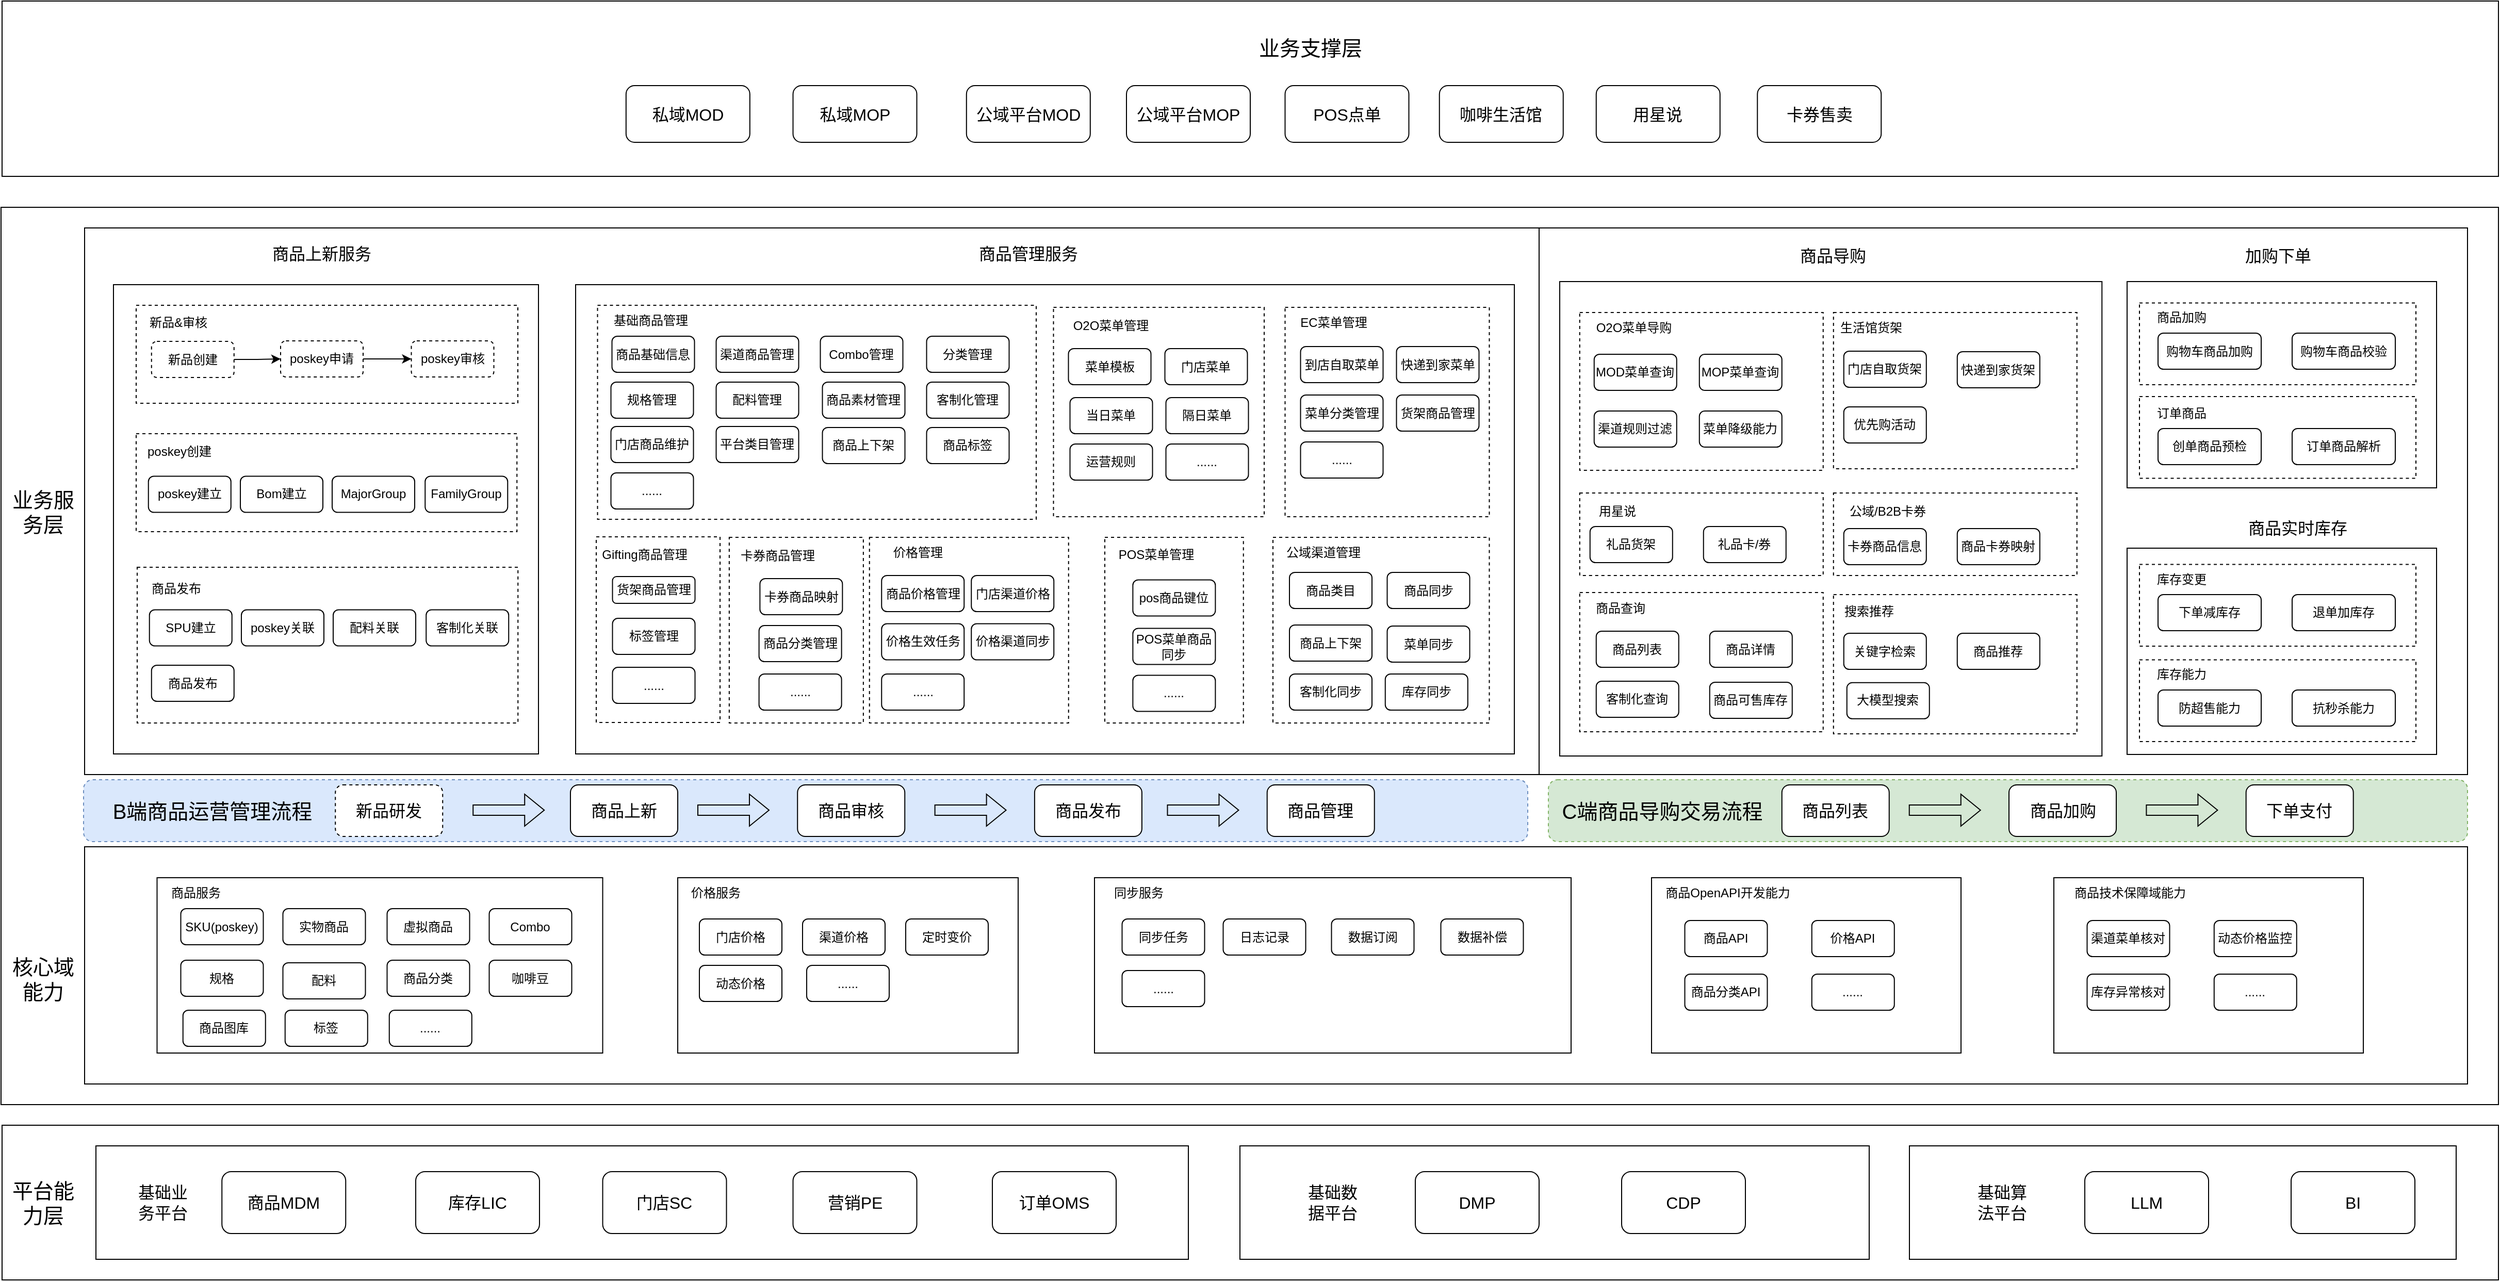 <mxfile version="24.6.5" type="github">
  <diagram name="第 1 页" id="JwEo4ZOWfjB8EyRa8ezt">
    <mxGraphModel dx="1368" dy="795" grid="1" gridSize="10" guides="1" tooltips="1" connect="1" arrows="1" fold="1" page="1" pageScale="1" pageWidth="827" pageHeight="1169" math="0" shadow="0">
      <root>
        <mxCell id="0" />
        <mxCell id="1" parent="0" />
        <mxCell id="l0JusLFjUwzGI8Q3Fxrc-1" value="" style="rounded=0;whiteSpace=wrap;html=1;direction=west;" parent="1" vertex="1">
          <mxGeometry x="31" y="40" width="2420" height="170" as="geometry" />
        </mxCell>
        <mxCell id="l0JusLFjUwzGI8Q3Fxrc-2" value="私域MOD" style="rounded=1;whiteSpace=wrap;html=1;fontSize=16;" parent="1" vertex="1">
          <mxGeometry x="635.9" y="122" width="120" height="55" as="geometry" />
        </mxCell>
        <mxCell id="l0JusLFjUwzGI8Q3Fxrc-3" value="私域MOP" style="rounded=1;whiteSpace=wrap;html=1;fontSize=16;" parent="1" vertex="1">
          <mxGeometry x="797.75" y="122" width="120" height="55" as="geometry" />
        </mxCell>
        <mxCell id="l0JusLFjUwzGI8Q3Fxrc-4" value="公域平台MOD" style="rounded=1;whiteSpace=wrap;html=1;fontSize=16;" parent="1" vertex="1">
          <mxGeometry x="965.9" y="122" width="120" height="55" as="geometry" />
        </mxCell>
        <mxCell id="l0JusLFjUwzGI8Q3Fxrc-5" value="公域平台MOP" style="rounded=1;whiteSpace=wrap;html=1;fontSize=16;" parent="1" vertex="1">
          <mxGeometry x="1121" y="122" width="120" height="55" as="geometry" />
        </mxCell>
        <mxCell id="l0JusLFjUwzGI8Q3Fxrc-6" value="POS点单" style="rounded=1;whiteSpace=wrap;html=1;fontSize=16;" parent="1" vertex="1">
          <mxGeometry x="1274.75" y="122" width="120" height="55" as="geometry" />
        </mxCell>
        <mxCell id="l0JusLFjUwzGI8Q3Fxrc-7" value="咖啡生活馆" style="rounded=1;whiteSpace=wrap;html=1;fontSize=16;" parent="1" vertex="1">
          <mxGeometry x="1424.38" y="122" width="120" height="55" as="geometry" />
        </mxCell>
        <mxCell id="l0JusLFjUwzGI8Q3Fxrc-8" value="卡券售卖" style="rounded=1;whiteSpace=wrap;html=1;fontSize=16;" parent="1" vertex="1">
          <mxGeometry x="1732.63" y="122" width="120" height="55" as="geometry" />
        </mxCell>
        <mxCell id="l0JusLFjUwzGI8Q3Fxrc-9" value="用星说" style="rounded=1;whiteSpace=wrap;html=1;fontSize=16;" parent="1" vertex="1">
          <mxGeometry x="1576.38" y="122" width="120" height="55" as="geometry" />
        </mxCell>
        <mxCell id="l0JusLFjUwzGI8Q3Fxrc-10" value="业务支撑层" style="text;html=1;align=center;verticalAlign=middle;whiteSpace=wrap;rounded=0;fontSize=20;" parent="1" vertex="1">
          <mxGeometry x="1241" y="70" width="117.25" height="30" as="geometry" />
        </mxCell>
        <mxCell id="l0JusLFjUwzGI8Q3Fxrc-12" value="" style="rounded=0;whiteSpace=wrap;html=1;" parent="1" vertex="1">
          <mxGeometry x="30" y="240" width="2421" height="870" as="geometry" />
        </mxCell>
        <mxCell id="l0JusLFjUwzGI8Q3Fxrc-15" value="业务服务层" style="text;html=1;align=center;verticalAlign=middle;whiteSpace=wrap;rounded=0;fontSize=20;" parent="1" vertex="1">
          <mxGeometry x="31" y="519.5" width="80" height="30" as="geometry" />
        </mxCell>
        <mxCell id="l0JusLFjUwzGI8Q3Fxrc-16" value="" style="rounded=0;whiteSpace=wrap;html=1;" parent="1" vertex="1">
          <mxGeometry x="111" y="260" width="2310" height="530" as="geometry" />
        </mxCell>
        <mxCell id="l0JusLFjUwzGI8Q3Fxrc-17" value="" style="rounded=0;whiteSpace=wrap;html=1;" parent="1" vertex="1">
          <mxGeometry x="111" y="860" width="2310" height="230" as="geometry" />
        </mxCell>
        <mxCell id="l0JusLFjUwzGI8Q3Fxrc-18" value="核心域能力" style="text;html=1;align=center;verticalAlign=middle;whiteSpace=wrap;rounded=0;fontSize=20;" parent="1" vertex="1">
          <mxGeometry x="36" y="972.5" width="70" height="30" as="geometry" />
        </mxCell>
        <mxCell id="l0JusLFjUwzGI8Q3Fxrc-23" value="" style="rounded=0;whiteSpace=wrap;html=1;" parent="1" vertex="1">
          <mxGeometry x="181.25" y="890" width="432" height="170" as="geometry" />
        </mxCell>
        <mxCell id="l0JusLFjUwzGI8Q3Fxrc-24" value="商品服务" style="text;html=1;align=center;verticalAlign=middle;whiteSpace=wrap;rounded=0;" parent="1" vertex="1">
          <mxGeometry x="189.13" y="890" width="60" height="30" as="geometry" />
        </mxCell>
        <mxCell id="lA0qyLo4BKjcHxZ-h1YO-49" value="SKU(poskey)" style="rounded=1;whiteSpace=wrap;html=1;" parent="1" vertex="1">
          <mxGeometry x="204.25" y="920" width="80" height="35" as="geometry" />
        </mxCell>
        <mxCell id="lA0qyLo4BKjcHxZ-h1YO-50" value="商品分类" style="rounded=1;whiteSpace=wrap;html=1;" parent="1" vertex="1">
          <mxGeometry x="404.25" y="970" width="80" height="35" as="geometry" />
        </mxCell>
        <mxCell id="lA0qyLo4BKjcHxZ-h1YO-51" value="实物商品" style="rounded=1;whiteSpace=wrap;html=1;" parent="1" vertex="1">
          <mxGeometry x="303.25" y="920" width="80" height="35" as="geometry" />
        </mxCell>
        <mxCell id="lA0qyLo4BKjcHxZ-h1YO-52" value="配料" style="rounded=1;whiteSpace=wrap;html=1;" parent="1" vertex="1">
          <mxGeometry x="303.25" y="972.5" width="80" height="35" as="geometry" />
        </mxCell>
        <mxCell id="lA0qyLo4BKjcHxZ-h1YO-61" value="咖啡豆" style="rounded=1;whiteSpace=wrap;html=1;" parent="1" vertex="1">
          <mxGeometry x="503.25" y="970" width="80" height="35" as="geometry" />
        </mxCell>
        <mxCell id="lA0qyLo4BKjcHxZ-h1YO-63" value="虚拟商品" style="rounded=1;whiteSpace=wrap;html=1;" parent="1" vertex="1">
          <mxGeometry x="404.25" y="920" width="80" height="35" as="geometry" />
        </mxCell>
        <mxCell id="lA0qyLo4BKjcHxZ-h1YO-64" value="Combo" style="rounded=1;whiteSpace=wrap;html=1;" parent="1" vertex="1">
          <mxGeometry x="503.25" y="920" width="80" height="35" as="geometry" />
        </mxCell>
        <mxCell id="l0JusLFjUwzGI8Q3Fxrc-28" value="" style="rounded=0;whiteSpace=wrap;html=1;" parent="1" vertex="1">
          <mxGeometry x="685.99" y="890" width="330" height="170" as="geometry" />
        </mxCell>
        <mxCell id="l0JusLFjUwzGI8Q3Fxrc-29" value="价格服务" style="text;html=1;align=center;verticalAlign=middle;whiteSpace=wrap;rounded=0;" parent="1" vertex="1">
          <mxGeometry x="693.34" y="890" width="60" height="30" as="geometry" />
        </mxCell>
        <mxCell id="l0JusLFjUwzGI8Q3Fxrc-30" value="规格" style="rounded=1;whiteSpace=wrap;html=1;" parent="1" vertex="1">
          <mxGeometry x="204.25" y="970" width="80" height="35" as="geometry" />
        </mxCell>
        <mxCell id="l0JusLFjUwzGI8Q3Fxrc-33" value="门店价格" style="rounded=1;whiteSpace=wrap;html=1;" parent="1" vertex="1">
          <mxGeometry x="706.99" y="930" width="80" height="35" as="geometry" />
        </mxCell>
        <mxCell id="l0JusLFjUwzGI8Q3Fxrc-34" value="渠道价格" style="rounded=1;whiteSpace=wrap;html=1;" parent="1" vertex="1">
          <mxGeometry x="806.99" y="930" width="80" height="35" as="geometry" />
        </mxCell>
        <mxCell id="l0JusLFjUwzGI8Q3Fxrc-35" value="定时变价" style="rounded=1;whiteSpace=wrap;html=1;" parent="1" vertex="1">
          <mxGeometry x="906.99" y="930" width="80" height="35" as="geometry" />
        </mxCell>
        <mxCell id="l0JusLFjUwzGI8Q3Fxrc-67" style="rounded=0;orthogonalLoop=1;jettySize=auto;html=1;startArrow=none;startFill=0;endArrow=none;endFill=0;entryX=0.49;entryY=1;entryDx=0;entryDy=0;exitX=0.49;exitY=0;exitDx=0;exitDy=0;exitPerimeter=0;entryPerimeter=0;" parent="1" edge="1">
          <mxGeometry relative="1" as="geometry">
            <mxPoint x="1521.0" y="260" as="sourcePoint" />
            <mxPoint x="1521.0" y="790" as="targetPoint" />
          </mxGeometry>
        </mxCell>
        <mxCell id="l0JusLFjUwzGI8Q3Fxrc-99" value="商品导购" style="text;html=1;align=center;verticalAlign=middle;whiteSpace=wrap;rounded=0;fontSize=16;" parent="1" vertex="1">
          <mxGeometry x="1750.5" y="272" width="110" height="30" as="geometry" />
        </mxCell>
        <mxCell id="l0JusLFjUwzGI8Q3Fxrc-100" value="商品管理服务" style="text;html=1;align=center;verticalAlign=middle;whiteSpace=wrap;rounded=0;fontSize=16;" parent="1" vertex="1">
          <mxGeometry x="970.75" y="270" width="110" height="30" as="geometry" />
        </mxCell>
        <mxCell id="l0JusLFjUwzGI8Q3Fxrc-126" value="" style="rounded=0;whiteSpace=wrap;html=1;" parent="1" vertex="1">
          <mxGeometry x="1090" y="890" width="462" height="170" as="geometry" />
        </mxCell>
        <mxCell id="l0JusLFjUwzGI8Q3Fxrc-127" value="同步服务" style="text;html=1;align=center;verticalAlign=middle;whiteSpace=wrap;rounded=0;" parent="1" vertex="1">
          <mxGeometry x="1091.75" y="890" width="81.5" height="30" as="geometry" />
        </mxCell>
        <mxCell id="l0JusLFjUwzGI8Q3Fxrc-128" value="同步任务" style="rounded=1;whiteSpace=wrap;html=1;" parent="1" vertex="1">
          <mxGeometry x="1116.75" y="930" width="80" height="35" as="geometry" />
        </mxCell>
        <mxCell id="l0JusLFjUwzGI8Q3Fxrc-129" value="日志记录" style="rounded=1;whiteSpace=wrap;html=1;" parent="1" vertex="1">
          <mxGeometry x="1214.75" y="930" width="80" height="35" as="geometry" />
        </mxCell>
        <mxCell id="l0JusLFjUwzGI8Q3Fxrc-130" value="数据订阅" style="rounded=1;whiteSpace=wrap;html=1;" parent="1" vertex="1">
          <mxGeometry x="1319.75" y="930" width="80" height="35" as="geometry" />
        </mxCell>
        <mxCell id="l0JusLFjUwzGI8Q3Fxrc-131" value="数据补偿" style="rounded=1;whiteSpace=wrap;html=1;" parent="1" vertex="1">
          <mxGeometry x="1425.75" y="930" width="80" height="35" as="geometry" />
        </mxCell>
        <mxCell id="l0JusLFjUwzGI8Q3Fxrc-138" value="......" style="rounded=1;whiteSpace=wrap;html=1;" parent="1" vertex="1">
          <mxGeometry x="1116.75" y="980" width="80" height="35" as="geometry" />
        </mxCell>
        <mxCell id="l0JusLFjUwzGI8Q3Fxrc-139" value="动态价格" style="rounded=1;whiteSpace=wrap;html=1;" parent="1" vertex="1">
          <mxGeometry x="706.99" y="975" width="80" height="35" as="geometry" />
        </mxCell>
        <mxCell id="l0JusLFjUwzGI8Q3Fxrc-143" value="" style="rounded=0;whiteSpace=wrap;html=1;" parent="1" vertex="1">
          <mxGeometry x="31" y="1130" width="2420" height="150" as="geometry" />
        </mxCell>
        <mxCell id="pvQKCGcLA8fGIk94UltW-13" value="平台能力层" style="text;html=1;align=center;verticalAlign=middle;whiteSpace=wrap;rounded=0;fontSize=20;" parent="1" vertex="1">
          <mxGeometry x="31" y="1190" width="80" height="30" as="geometry" />
        </mxCell>
        <mxCell id="4RWsOriVvPdj0GlWGHnn-2" value="" style="rounded=0;whiteSpace=wrap;html=1;" parent="1" vertex="1">
          <mxGeometry x="122" y="1150" width="1059" height="110" as="geometry" />
        </mxCell>
        <mxCell id="4RWsOriVvPdj0GlWGHnn-3" value="&lt;span style=&quot;font-size: 16px;&quot;&gt;商品MDM&lt;/span&gt;" style="rounded=1;whiteSpace=wrap;html=1;" parent="1" vertex="1">
          <mxGeometry x="244.13" y="1175" width="120" height="60" as="geometry" />
        </mxCell>
        <mxCell id="4RWsOriVvPdj0GlWGHnn-4" value="&lt;span style=&quot;font-size: 16px;&quot;&gt;库存LIC&lt;/span&gt;" style="rounded=1;whiteSpace=wrap;html=1;" parent="1" vertex="1">
          <mxGeometry x="431.99" y="1175" width="120" height="60" as="geometry" />
        </mxCell>
        <mxCell id="4RWsOriVvPdj0GlWGHnn-5" value="&lt;span style=&quot;font-size: 16px;&quot;&gt;门店SC&lt;/span&gt;" style="rounded=1;whiteSpace=wrap;html=1;" parent="1" vertex="1">
          <mxGeometry x="613.25" y="1175" width="120" height="60" as="geometry" />
        </mxCell>
        <mxCell id="4RWsOriVvPdj0GlWGHnn-6" value="基础业务平台" style="text;html=1;align=center;verticalAlign=middle;whiteSpace=wrap;rounded=0;fontSize=16;" parent="1" vertex="1">
          <mxGeometry x="156.63" y="1190" width="60" height="30" as="geometry" />
        </mxCell>
        <mxCell id="4RWsOriVvPdj0GlWGHnn-7" value="&lt;span style=&quot;font-size: 16px;&quot;&gt;营销PE&lt;/span&gt;" style="rounded=1;whiteSpace=wrap;html=1;" parent="1" vertex="1">
          <mxGeometry x="797.75" y="1175" width="120" height="60" as="geometry" />
        </mxCell>
        <mxCell id="4RWsOriVvPdj0GlWGHnn-8" value="&lt;span style=&quot;font-size: 16px;&quot;&gt;订单OMS&lt;/span&gt;" style="rounded=1;whiteSpace=wrap;html=1;" parent="1" vertex="1">
          <mxGeometry x="991" y="1175" width="120" height="60" as="geometry" />
        </mxCell>
        <mxCell id="4RWsOriVvPdj0GlWGHnn-9" value="" style="rounded=0;whiteSpace=wrap;html=1;" parent="1" vertex="1">
          <mxGeometry x="1231" y="1150" width="610" height="110" as="geometry" />
        </mxCell>
        <mxCell id="tdg6JYN3YG7xBNc5__Ap-3" value="" style="rounded=0;whiteSpace=wrap;html=1;" parent="1" vertex="1">
          <mxGeometry x="1541" y="312" width="525.63" height="460" as="geometry" />
        </mxCell>
        <mxCell id="4RWsOriVvPdj0GlWGHnn-10" value="基础数据平台" style="text;html=1;align=center;verticalAlign=middle;whiteSpace=wrap;rounded=0;fontSize=16;" parent="1" vertex="1">
          <mxGeometry x="1291" y="1190" width="60" height="30" as="geometry" />
        </mxCell>
        <mxCell id="4RWsOriVvPdj0GlWGHnn-11" value="&lt;span style=&quot;font-size: 16px;&quot;&gt;DMP&lt;/span&gt;" style="rounded=1;whiteSpace=wrap;html=1;" parent="1" vertex="1">
          <mxGeometry x="1401" y="1175" width="120" height="60" as="geometry" />
        </mxCell>
        <mxCell id="4RWsOriVvPdj0GlWGHnn-12" value="&lt;span style=&quot;font-size: 16px;&quot;&gt;CDP&lt;/span&gt;" style="rounded=1;whiteSpace=wrap;html=1;" parent="1" vertex="1">
          <mxGeometry x="1601" y="1175" width="120" height="60" as="geometry" />
        </mxCell>
        <mxCell id="tdg6JYN3YG7xBNc5__Ap-1" value="" style="rounded=0;whiteSpace=wrap;html=1;" parent="1" vertex="1">
          <mxGeometry x="2091" y="312" width="300" height="200" as="geometry" />
        </mxCell>
        <mxCell id="l0JusLFjUwzGI8Q3Fxrc-68" value="" style="rounded=0;whiteSpace=wrap;html=1;dashed=1;" parent="1" vertex="1">
          <mxGeometry x="1560.38" y="342" width="236" height="153" as="geometry" />
        </mxCell>
        <mxCell id="l0JusLFjUwzGI8Q3Fxrc-69" value="O2O菜单导购" style="text;html=1;align=center;verticalAlign=middle;whiteSpace=wrap;rounded=0;" parent="1" vertex="1">
          <mxGeometry x="1560.38" y="342" width="106" height="30" as="geometry" />
        </mxCell>
        <mxCell id="l0JusLFjUwzGI8Q3Fxrc-70" value="MOD菜单查询" style="rounded=1;whiteSpace=wrap;html=1;" parent="1" vertex="1">
          <mxGeometry x="1574.38" y="382.5" width="80" height="35" as="geometry" />
        </mxCell>
        <mxCell id="l0JusLFjUwzGI8Q3Fxrc-71" value="MOP菜单查询" style="rounded=1;whiteSpace=wrap;html=1;" parent="1" vertex="1">
          <mxGeometry x="1676.38" y="382.5" width="80" height="35" as="geometry" />
        </mxCell>
        <mxCell id="l0JusLFjUwzGI8Q3Fxrc-78" value="渠道规则过滤" style="rounded=1;whiteSpace=wrap;html=1;" parent="1" vertex="1">
          <mxGeometry x="1574.38" y="437.5" width="80" height="35" as="geometry" />
        </mxCell>
        <mxCell id="l0JusLFjUwzGI8Q3Fxrc-79" value="菜单降级能力" style="rounded=1;whiteSpace=wrap;html=1;" parent="1" vertex="1">
          <mxGeometry x="1676.38" y="437.5" width="80" height="35" as="geometry" />
        </mxCell>
        <mxCell id="l0JusLFjUwzGI8Q3Fxrc-80" value="" style="rounded=0;whiteSpace=wrap;html=1;dashed=1;" parent="1" vertex="1">
          <mxGeometry x="1806.38" y="342" width="236" height="151.5" as="geometry" />
        </mxCell>
        <mxCell id="l0JusLFjUwzGI8Q3Fxrc-81" value="生活馆货架" style="text;html=1;align=center;verticalAlign=middle;whiteSpace=wrap;rounded=0;" parent="1" vertex="1">
          <mxGeometry x="1790.38" y="342" width="106" height="30" as="geometry" />
        </mxCell>
        <mxCell id="l0JusLFjUwzGI8Q3Fxrc-82" value="门店自取货架" style="rounded=1;whiteSpace=wrap;html=1;" parent="1" vertex="1">
          <mxGeometry x="1816.38" y="379.5" width="80" height="35" as="geometry" />
        </mxCell>
        <mxCell id="l0JusLFjUwzGI8Q3Fxrc-83" value="快递到家货架" style="rounded=1;whiteSpace=wrap;html=1;" parent="1" vertex="1">
          <mxGeometry x="1926.38" y="380" width="80" height="35" as="geometry" />
        </mxCell>
        <mxCell id="l0JusLFjUwzGI8Q3Fxrc-84" value="优先购活动" style="rounded=1;whiteSpace=wrap;html=1;" parent="1" vertex="1">
          <mxGeometry x="1816.38" y="433.5" width="80" height="35" as="geometry" />
        </mxCell>
        <mxCell id="l0JusLFjUwzGI8Q3Fxrc-85" value="" style="rounded=0;whiteSpace=wrap;html=1;dashed=1;" parent="1" vertex="1">
          <mxGeometry x="1560.38" y="613.5" width="236" height="135" as="geometry" />
        </mxCell>
        <mxCell id="l0JusLFjUwzGI8Q3Fxrc-87" value="商品列表" style="rounded=1;whiteSpace=wrap;html=1;" parent="1" vertex="1">
          <mxGeometry x="1576.38" y="651" width="80" height="35" as="geometry" />
        </mxCell>
        <mxCell id="l0JusLFjUwzGI8Q3Fxrc-88" value="商品详情" style="rounded=1;whiteSpace=wrap;html=1;" parent="1" vertex="1">
          <mxGeometry x="1686.38" y="651" width="80" height="35" as="geometry" />
        </mxCell>
        <mxCell id="l0JusLFjUwzGI8Q3Fxrc-89" value="客制化查询" style="rounded=1;whiteSpace=wrap;html=1;" parent="1" vertex="1">
          <mxGeometry x="1576.38" y="699.5" width="80" height="35" as="geometry" />
        </mxCell>
        <mxCell id="l0JusLFjUwzGI8Q3Fxrc-90" value="商品可售库存" style="rounded=1;whiteSpace=wrap;html=1;" parent="1" vertex="1">
          <mxGeometry x="1686.38" y="700.5" width="80" height="35" as="geometry" />
        </mxCell>
        <mxCell id="l0JusLFjUwzGI8Q3Fxrc-92" value="" style="rounded=0;whiteSpace=wrap;html=1;dashed=1;" parent="1" vertex="1">
          <mxGeometry x="1806.38" y="615.5" width="236" height="135" as="geometry" />
        </mxCell>
        <mxCell id="l0JusLFjUwzGI8Q3Fxrc-93" value="搜索推荐" style="text;html=1;align=center;verticalAlign=middle;whiteSpace=wrap;rounded=0;" parent="1" vertex="1">
          <mxGeometry x="1788.38" y="617.25" width="106" height="30" as="geometry" />
        </mxCell>
        <mxCell id="l0JusLFjUwzGI8Q3Fxrc-91" value="关键字检索" style="rounded=1;whiteSpace=wrap;html=1;" parent="1" vertex="1">
          <mxGeometry x="1816.38" y="653" width="80" height="35" as="geometry" />
        </mxCell>
        <mxCell id="l0JusLFjUwzGI8Q3Fxrc-94" value="商品推荐" style="rounded=1;whiteSpace=wrap;html=1;" parent="1" vertex="1">
          <mxGeometry x="1926.38" y="653" width="80" height="35" as="geometry" />
        </mxCell>
        <mxCell id="l0JusLFjUwzGI8Q3Fxrc-95" value="" style="rounded=0;whiteSpace=wrap;html=1;dashed=1;" parent="1" vertex="1">
          <mxGeometry x="1560.38" y="517" width="236" height="80" as="geometry" />
        </mxCell>
        <mxCell id="l0JusLFjUwzGI8Q3Fxrc-96" value="用星说" style="text;html=1;align=center;verticalAlign=middle;whiteSpace=wrap;rounded=0;" parent="1" vertex="1">
          <mxGeometry x="1544.38" y="519.5" width="106" height="30" as="geometry" />
        </mxCell>
        <mxCell id="l0JusLFjUwzGI8Q3Fxrc-97" value="礼品货架" style="rounded=1;whiteSpace=wrap;html=1;" parent="1" vertex="1">
          <mxGeometry x="1570.38" y="549.5" width="80" height="35" as="geometry" />
        </mxCell>
        <mxCell id="l0JusLFjUwzGI8Q3Fxrc-98" value="礼品卡/券" style="rounded=1;whiteSpace=wrap;html=1;" parent="1" vertex="1">
          <mxGeometry x="1680.38" y="549.5" width="80" height="35" as="geometry" />
        </mxCell>
        <mxCell id="zTJ-ibRRX8hSOmWthj6w-14" value="商品查询" style="text;html=1;align=center;verticalAlign=middle;whiteSpace=wrap;rounded=0;" parent="1" vertex="1">
          <mxGeometry x="1552.63" y="613.5" width="93.75" height="30" as="geometry" />
        </mxCell>
        <mxCell id="zTJ-ibRRX8hSOmWthj6w-15" value="" style="rounded=0;whiteSpace=wrap;html=1;dashed=1;" parent="1" vertex="1">
          <mxGeometry x="1806.38" y="517" width="236" height="80" as="geometry" />
        </mxCell>
        <mxCell id="zTJ-ibRRX8hSOmWthj6w-16" value="公域/B2B卡券" style="text;html=1;align=center;verticalAlign=middle;whiteSpace=wrap;rounded=0;" parent="1" vertex="1">
          <mxGeometry x="1806.38" y="519.5" width="106" height="30" as="geometry" />
        </mxCell>
        <mxCell id="zTJ-ibRRX8hSOmWthj6w-17" value="卡券商品信息" style="rounded=1;whiteSpace=wrap;html=1;" parent="1" vertex="1">
          <mxGeometry x="1816.38" y="551.5" width="80" height="35" as="geometry" />
        </mxCell>
        <mxCell id="zTJ-ibRRX8hSOmWthj6w-18" value="商品卡券映射" style="rounded=1;whiteSpace=wrap;html=1;" parent="1" vertex="1">
          <mxGeometry x="1926.38" y="551.5" width="80" height="35" as="geometry" />
        </mxCell>
        <mxCell id="tdg6JYN3YG7xBNc5__Ap-4" value="加购下单" style="text;html=1;align=center;verticalAlign=middle;whiteSpace=wrap;rounded=0;fontSize=16;" parent="1" vertex="1">
          <mxGeometry x="2169.5" y="272" width="135" height="30" as="geometry" />
        </mxCell>
        <mxCell id="tdg6JYN3YG7xBNc5__Ap-9" value="" style="rounded=0;whiteSpace=wrap;html=1;dashed=1;" parent="1" vertex="1">
          <mxGeometry x="2103" y="332.75" width="268" height="79.25" as="geometry" />
        </mxCell>
        <mxCell id="tdg6JYN3YG7xBNc5__Ap-5" value="购物车商品加购" style="rounded=1;whiteSpace=wrap;html=1;" parent="1" vertex="1">
          <mxGeometry x="2121" y="362" width="100" height="35" as="geometry" />
        </mxCell>
        <mxCell id="tdg6JYN3YG7xBNc5__Ap-6" value="购物车商品校验" style="rounded=1;whiteSpace=wrap;html=1;" parent="1" vertex="1">
          <mxGeometry x="2251" y="362" width="100" height="35" as="geometry" />
        </mxCell>
        <mxCell id="tdg6JYN3YG7xBNc5__Ap-10" value="商品加购" style="text;html=1;align=center;verticalAlign=middle;whiteSpace=wrap;rounded=0;" parent="1" vertex="1">
          <mxGeometry x="2091" y="332" width="106" height="30" as="geometry" />
        </mxCell>
        <mxCell id="tdg6JYN3YG7xBNc5__Ap-11" value="" style="rounded=0;whiteSpace=wrap;html=1;dashed=1;" parent="1" vertex="1">
          <mxGeometry x="2103" y="423.5" width="268" height="79.25" as="geometry" />
        </mxCell>
        <mxCell id="tdg6JYN3YG7xBNc5__Ap-7" value="创单商品预检" style="rounded=1;whiteSpace=wrap;html=1;" parent="1" vertex="1">
          <mxGeometry x="2121" y="454.5" width="100" height="35" as="geometry" />
        </mxCell>
        <mxCell id="tdg6JYN3YG7xBNc5__Ap-8" value="订单商品解析" style="rounded=1;whiteSpace=wrap;html=1;" parent="1" vertex="1">
          <mxGeometry x="2251" y="454.5" width="100" height="35" as="geometry" />
        </mxCell>
        <mxCell id="tdg6JYN3YG7xBNc5__Ap-12" value="订单商品" style="text;html=1;align=center;verticalAlign=middle;whiteSpace=wrap;rounded=0;" parent="1" vertex="1">
          <mxGeometry x="2106" y="424.5" width="76" height="30" as="geometry" />
        </mxCell>
        <mxCell id="tdg6JYN3YG7xBNc5__Ap-13" value="" style="rounded=0;whiteSpace=wrap;html=1;" parent="1" vertex="1">
          <mxGeometry x="2091" y="570.5" width="300" height="200" as="geometry" />
        </mxCell>
        <mxCell id="tdg6JYN3YG7xBNc5__Ap-14" value="商品实时库存" style="text;html=1;align=center;verticalAlign=middle;whiteSpace=wrap;rounded=0;fontSize=16;" parent="1" vertex="1">
          <mxGeometry x="2188.5" y="536" width="135" height="30" as="geometry" />
        </mxCell>
        <mxCell id="tdg6JYN3YG7xBNc5__Ap-18" value="" style="rounded=0;whiteSpace=wrap;html=1;dashed=1;" parent="1" vertex="1">
          <mxGeometry x="2103" y="586.25" width="268" height="79.25" as="geometry" />
        </mxCell>
        <mxCell id="tdg6JYN3YG7xBNc5__Ap-19" value="下单减库存" style="rounded=1;whiteSpace=wrap;html=1;" parent="1" vertex="1">
          <mxGeometry x="2121" y="615.5" width="100" height="35" as="geometry" />
        </mxCell>
        <mxCell id="tdg6JYN3YG7xBNc5__Ap-20" value="退单加库存" style="rounded=1;whiteSpace=wrap;html=1;" parent="1" vertex="1">
          <mxGeometry x="2251" y="615.5" width="100" height="35" as="geometry" />
        </mxCell>
        <mxCell id="tdg6JYN3YG7xBNc5__Ap-21" value="库存变更" style="text;html=1;align=center;verticalAlign=middle;whiteSpace=wrap;rounded=0;" parent="1" vertex="1">
          <mxGeometry x="2091" y="585.5" width="106" height="30" as="geometry" />
        </mxCell>
        <mxCell id="tdg6JYN3YG7xBNc5__Ap-22" value="" style="rounded=0;whiteSpace=wrap;html=1;dashed=1;" parent="1" vertex="1">
          <mxGeometry x="2103" y="678.75" width="268" height="79.25" as="geometry" />
        </mxCell>
        <mxCell id="tdg6JYN3YG7xBNc5__Ap-23" value="防超售能力" style="rounded=1;whiteSpace=wrap;html=1;" parent="1" vertex="1">
          <mxGeometry x="2121" y="708" width="100" height="35" as="geometry" />
        </mxCell>
        <mxCell id="tdg6JYN3YG7xBNc5__Ap-24" value="抗秒杀能力" style="rounded=1;whiteSpace=wrap;html=1;" parent="1" vertex="1">
          <mxGeometry x="2251" y="708" width="100" height="35" as="geometry" />
        </mxCell>
        <mxCell id="tdg6JYN3YG7xBNc5__Ap-25" value="库存能力" style="text;html=1;align=center;verticalAlign=middle;whiteSpace=wrap;rounded=0;" parent="1" vertex="1">
          <mxGeometry x="2091" y="678" width="106" height="30" as="geometry" />
        </mxCell>
        <mxCell id="tdg6JYN3YG7xBNc5__Ap-26" value="" style="rounded=0;whiteSpace=wrap;html=1;" parent="1" vertex="1">
          <mxGeometry x="587" y="315" width="910" height="455" as="geometry" />
        </mxCell>
        <mxCell id="l0JusLFjUwzGI8Q3Fxrc-39" value="" style="rounded=0;whiteSpace=wrap;html=1;dashed=1;" parent="1" vertex="1">
          <mxGeometry x="1050.25" y="337" width="204.25" height="203" as="geometry" />
        </mxCell>
        <mxCell id="l0JusLFjUwzGI8Q3Fxrc-40" value="O2O菜单管理" style="text;html=1;align=center;verticalAlign=middle;whiteSpace=wrap;rounded=0;" parent="1" vertex="1">
          <mxGeometry x="1053.25" y="339.5" width="106" height="30" as="geometry" />
        </mxCell>
        <mxCell id="l0JusLFjUwzGI8Q3Fxrc-41" value="" style="rounded=0;whiteSpace=wrap;html=1;dashed=1;" parent="1" vertex="1">
          <mxGeometry x="1274.75" y="337" width="198" height="203" as="geometry" />
        </mxCell>
        <mxCell id="l0JusLFjUwzGI8Q3Fxrc-42" value="EC菜单管理" style="text;html=1;align=center;verticalAlign=middle;whiteSpace=wrap;rounded=0;" parent="1" vertex="1">
          <mxGeometry x="1268.75" y="337" width="106" height="30" as="geometry" />
        </mxCell>
        <mxCell id="l0JusLFjUwzGI8Q3Fxrc-101" value="菜单模板" style="rounded=1;whiteSpace=wrap;html=1;" parent="1" vertex="1">
          <mxGeometry x="1064.75" y="377" width="80" height="35" as="geometry" />
        </mxCell>
        <mxCell id="l0JusLFjUwzGI8Q3Fxrc-104" value="门店菜单" style="rounded=1;whiteSpace=wrap;html=1;" parent="1" vertex="1">
          <mxGeometry x="1158.25" y="377" width="80" height="35" as="geometry" />
        </mxCell>
        <mxCell id="l0JusLFjUwzGI8Q3Fxrc-108" value="当日菜单" style="rounded=1;whiteSpace=wrap;html=1;" parent="1" vertex="1">
          <mxGeometry x="1066.25" y="424.5" width="80" height="35" as="geometry" />
        </mxCell>
        <mxCell id="l0JusLFjUwzGI8Q3Fxrc-109" value="隔日菜单" style="rounded=1;whiteSpace=wrap;html=1;" parent="1" vertex="1">
          <mxGeometry x="1159.25" y="424.5" width="80" height="35" as="geometry" />
        </mxCell>
        <mxCell id="l0JusLFjUwzGI8Q3Fxrc-111" value="运营规则" style="rounded=1;whiteSpace=wrap;html=1;" parent="1" vertex="1">
          <mxGeometry x="1066.25" y="469.5" width="80" height="35" as="geometry" />
        </mxCell>
        <mxCell id="l0JusLFjUwzGI8Q3Fxrc-112" value="到店自取菜单" style="rounded=1;whiteSpace=wrap;html=1;" parent="1" vertex="1">
          <mxGeometry x="1289.75" y="375" width="80" height="35" as="geometry" />
        </mxCell>
        <mxCell id="l0JusLFjUwzGI8Q3Fxrc-113" value="快递到家菜单" style="rounded=1;whiteSpace=wrap;html=1;" parent="1" vertex="1">
          <mxGeometry x="1382.75" y="375" width="80" height="35" as="geometry" />
        </mxCell>
        <mxCell id="l0JusLFjUwzGI8Q3Fxrc-114" value="菜单分类管理" style="rounded=1;whiteSpace=wrap;html=1;" parent="1" vertex="1">
          <mxGeometry x="1289.75" y="422" width="80" height="35" as="geometry" />
        </mxCell>
        <mxCell id="l0JusLFjUwzGI8Q3Fxrc-115" value="货架商品管理" style="rounded=1;whiteSpace=wrap;html=1;" parent="1" vertex="1">
          <mxGeometry x="1382.75" y="422" width="80" height="35" as="geometry" />
        </mxCell>
        <mxCell id="l0JusLFjUwzGI8Q3Fxrc-123" value="......" style="rounded=1;whiteSpace=wrap;html=1;" parent="1" vertex="1">
          <mxGeometry x="1289.75" y="467.5" width="80" height="35" as="geometry" />
        </mxCell>
        <mxCell id="tdg6JYN3YG7xBNc5__Ap-28" value="" style="rounded=0;whiteSpace=wrap;html=1;strokeColor=default;gradientColor=none;" parent="1" vertex="1">
          <mxGeometry x="139" y="315" width="412" height="455" as="geometry" />
        </mxCell>
        <mxCell id="tdg6JYN3YG7xBNc5__Ap-29" value="商品上新服务" style="text;html=1;align=center;verticalAlign=middle;whiteSpace=wrap;rounded=0;fontSize=16;" parent="1" vertex="1">
          <mxGeometry x="286" y="270" width="110" height="30" as="geometry" />
        </mxCell>
        <mxCell id="tdg6JYN3YG7xBNc5__Ap-30" value="......" style="rounded=1;whiteSpace=wrap;html=1;" parent="1" vertex="1">
          <mxGeometry x="1159.25" y="469.5" width="80" height="35" as="geometry" />
        </mxCell>
        <mxCell id="tdg6JYN3YG7xBNc5__Ap-31" value="" style="group" parent="1" vertex="1" connectable="0">
          <mxGeometry x="607" y="559.5" width="120" height="180" as="geometry" />
        </mxCell>
        <mxCell id="zTJ-ibRRX8hSOmWthj6w-3" value="" style="rounded=0;whiteSpace=wrap;html=1;dashed=1;" parent="tdg6JYN3YG7xBNc5__Ap-31" vertex="1">
          <mxGeometry width="120" height="180" as="geometry" />
        </mxCell>
        <mxCell id="zTJ-ibRRX8hSOmWthj6w-4" value="Gifting商品管理" style="text;html=1;align=center;verticalAlign=middle;whiteSpace=wrap;rounded=0;" parent="tdg6JYN3YG7xBNc5__Ap-31" vertex="1">
          <mxGeometry y="2.5" width="93.62" height="30" as="geometry" />
        </mxCell>
        <mxCell id="zTJ-ibRRX8hSOmWthj6w-7" value="货架商品管理" style="rounded=1;whiteSpace=wrap;html=1;" parent="tdg6JYN3YG7xBNc5__Ap-31" vertex="1">
          <mxGeometry x="15.75" y="38.56" width="80" height="26" as="geometry" />
        </mxCell>
        <mxCell id="zTJ-ibRRX8hSOmWthj6w-8" value="标签管理" style="rounded=1;whiteSpace=wrap;html=1;" parent="tdg6JYN3YG7xBNc5__Ap-31" vertex="1">
          <mxGeometry x="15.75" y="79.06" width="80" height="35" as="geometry" />
        </mxCell>
        <mxCell id="zTJ-ibRRX8hSOmWthj6w-9" value="......" style="rounded=1;whiteSpace=wrap;html=1;" parent="tdg6JYN3YG7xBNc5__Ap-31" vertex="1">
          <mxGeometry x="15.75" y="126.56" width="80" height="35" as="geometry" />
        </mxCell>
        <mxCell id="tdg6JYN3YG7xBNc5__Ap-32" value="" style="group" parent="1" vertex="1" connectable="0">
          <mxGeometry x="865.87" y="560" width="199" height="189.38" as="geometry" />
        </mxCell>
        <mxCell id="l0JusLFjUwzGI8Q3Fxrc-102" value="" style="rounded=0;whiteSpace=wrap;html=1;dashed=1;" parent="tdg6JYN3YG7xBNc5__Ap-32" vertex="1">
          <mxGeometry x="6" width="193" height="180" as="geometry" />
        </mxCell>
        <mxCell id="l0JusLFjUwzGI8Q3Fxrc-103" value="价格管理" style="text;html=1;align=center;verticalAlign=middle;whiteSpace=wrap;rounded=0;" parent="tdg6JYN3YG7xBNc5__Ap-32" vertex="1">
          <mxGeometry width="106" height="30" as="geometry" />
        </mxCell>
        <mxCell id="l0JusLFjUwzGI8Q3Fxrc-118" value="商品价格管理" style="rounded=1;whiteSpace=wrap;html=1;" parent="tdg6JYN3YG7xBNc5__Ap-32" vertex="1">
          <mxGeometry x="17.75" y="37" width="80" height="35" as="geometry" />
        </mxCell>
        <mxCell id="l0JusLFjUwzGI8Q3Fxrc-119" value="门店渠道价格" style="rounded=1;whiteSpace=wrap;html=1;" parent="tdg6JYN3YG7xBNc5__Ap-32" vertex="1">
          <mxGeometry x="104.75" y="37" width="80" height="35" as="geometry" />
        </mxCell>
        <mxCell id="l0JusLFjUwzGI8Q3Fxrc-120" value="价格生效任务" style="rounded=1;whiteSpace=wrap;html=1;" parent="tdg6JYN3YG7xBNc5__Ap-32" vertex="1">
          <mxGeometry x="17.75" y="83.75" width="80" height="35" as="geometry" />
        </mxCell>
        <mxCell id="l0JusLFjUwzGI8Q3Fxrc-121" value="价格渠道同步" style="rounded=1;whiteSpace=wrap;html=1;" parent="tdg6JYN3YG7xBNc5__Ap-32" vertex="1">
          <mxGeometry x="104.75" y="83.75" width="80" height="35" as="geometry" />
        </mxCell>
        <mxCell id="l0JusLFjUwzGI8Q3Fxrc-122" value="......" style="rounded=1;whiteSpace=wrap;html=1;" parent="tdg6JYN3YG7xBNc5__Ap-32" vertex="1">
          <mxGeometry x="17.75" y="132.5" width="80" height="35" as="geometry" />
        </mxCell>
        <mxCell id="tdg6JYN3YG7xBNc5__Ap-33" value="xx" style="group" parent="1" vertex="1" connectable="0">
          <mxGeometry x="735.87" y="560" width="130.06" height="180" as="geometry" />
        </mxCell>
        <mxCell id="zTJ-ibRRX8hSOmWthj6w-5" value="x" style="rounded=0;whiteSpace=wrap;html=1;dashed=1;" parent="tdg6JYN3YG7xBNc5__Ap-33" vertex="1">
          <mxGeometry x="0.06" width="130" height="180" as="geometry" />
        </mxCell>
        <mxCell id="zTJ-ibRRX8hSOmWthj6w-10" value="卡券商品管理" style="text;html=1;align=center;verticalAlign=middle;whiteSpace=wrap;rounded=0;" parent="tdg6JYN3YG7xBNc5__Ap-33" vertex="1">
          <mxGeometry y="2.5" width="93.62" height="30" as="geometry" />
        </mxCell>
        <mxCell id="zTJ-ibRRX8hSOmWthj6w-11" value="卡券商品映射" style="rounded=1;whiteSpace=wrap;html=1;" parent="tdg6JYN3YG7xBNc5__Ap-33" vertex="1">
          <mxGeometry x="29.81" y="40" width="80" height="35" as="geometry" />
        </mxCell>
        <mxCell id="zTJ-ibRRX8hSOmWthj6w-12" value="商品分类管理" style="rounded=1;whiteSpace=wrap;html=1;" parent="tdg6JYN3YG7xBNc5__Ap-33" vertex="1">
          <mxGeometry x="28.93" y="85.5" width="80" height="35" as="geometry" />
        </mxCell>
        <mxCell id="zTJ-ibRRX8hSOmWthj6w-13" value="......" style="rounded=1;whiteSpace=wrap;html=1;" parent="tdg6JYN3YG7xBNc5__Ap-33" vertex="1">
          <mxGeometry x="28.93" y="132.5" width="80" height="35" as="geometry" />
        </mxCell>
        <mxCell id="tdg6JYN3YG7xBNc5__Ap-34" value="" style="group" parent="1" vertex="1" connectable="0">
          <mxGeometry x="1097" y="560" width="137.37" height="180" as="geometry" />
        </mxCell>
        <mxCell id="l0JusLFjUwzGI8Q3Fxrc-124" value="" style="rounded=0;whiteSpace=wrap;html=1;dashed=1;" parent="tdg6JYN3YG7xBNc5__Ap-34" vertex="1">
          <mxGeometry x="3" width="134.37" height="180" as="geometry" />
        </mxCell>
        <mxCell id="l0JusLFjUwzGI8Q3Fxrc-125" value="POS菜单管理" style="text;html=1;align=center;verticalAlign=middle;whiteSpace=wrap;rounded=0;" parent="tdg6JYN3YG7xBNc5__Ap-34" vertex="1">
          <mxGeometry y="2" width="106" height="30" as="geometry" />
        </mxCell>
        <mxCell id="l0JusLFjUwzGI8Q3Fxrc-140" value="pos商品键位" style="rounded=1;whiteSpace=wrap;html=1;" parent="tdg6JYN3YG7xBNc5__Ap-34" vertex="1">
          <mxGeometry x="30.19" y="41.25" width="80" height="35" as="geometry" />
        </mxCell>
        <mxCell id="l0JusLFjUwzGI8Q3Fxrc-141" value="POS菜单商品同步" style="rounded=1;whiteSpace=wrap;html=1;" parent="tdg6JYN3YG7xBNc5__Ap-34" vertex="1">
          <mxGeometry x="30.19" y="88.25" width="80" height="35" as="geometry" />
        </mxCell>
        <mxCell id="l0JusLFjUwzGI8Q3Fxrc-142" value="......" style="rounded=1;whiteSpace=wrap;html=1;" parent="tdg6JYN3YG7xBNc5__Ap-34" vertex="1">
          <mxGeometry x="30.19" y="133.75" width="80" height="35" as="geometry" />
        </mxCell>
        <mxCell id="tdg6JYN3YG7xBNc5__Ap-35" value="" style="group" parent="1" vertex="1" connectable="0">
          <mxGeometry x="1259" y="560" width="213.75" height="189.38" as="geometry" />
        </mxCell>
        <mxCell id="l0JusLFjUwzGI8Q3Fxrc-56" value="" style="rounded=0;whiteSpace=wrap;html=1;dashed=1;" parent="tdg6JYN3YG7xBNc5__Ap-35" vertex="1">
          <mxGeometry x="4" width="209.75" height="180" as="geometry" />
        </mxCell>
        <mxCell id="l0JusLFjUwzGI8Q3Fxrc-57" value="公域渠道管理" style="text;html=1;align=center;verticalAlign=middle;whiteSpace=wrap;rounded=0;" parent="tdg6JYN3YG7xBNc5__Ap-35" vertex="1">
          <mxGeometry width="106" height="30" as="geometry" />
        </mxCell>
        <mxCell id="l0JusLFjUwzGI8Q3Fxrc-58" value="商品类目" style="rounded=1;whiteSpace=wrap;html=1;" parent="tdg6JYN3YG7xBNc5__Ap-35" vertex="1">
          <mxGeometry x="20" y="34" width="80" height="35" as="geometry" />
        </mxCell>
        <mxCell id="l0JusLFjUwzGI8Q3Fxrc-59" value="商品同步" style="rounded=1;whiteSpace=wrap;html=1;" parent="tdg6JYN3YG7xBNc5__Ap-35" vertex="1">
          <mxGeometry x="114.75" y="34" width="80" height="35" as="geometry" />
        </mxCell>
        <mxCell id="l0JusLFjUwzGI8Q3Fxrc-60" value="商品上下架" style="rounded=1;whiteSpace=wrap;html=1;" parent="tdg6JYN3YG7xBNc5__Ap-35" vertex="1">
          <mxGeometry x="20" y="85" width="80" height="35" as="geometry" />
        </mxCell>
        <mxCell id="l0JusLFjUwzGI8Q3Fxrc-61" value="菜单同步" style="rounded=1;whiteSpace=wrap;html=1;" parent="tdg6JYN3YG7xBNc5__Ap-35" vertex="1">
          <mxGeometry x="114.75" y="86" width="80" height="35" as="geometry" />
        </mxCell>
        <mxCell id="l0JusLFjUwzGI8Q3Fxrc-62" value="客制化同步" style="rounded=1;whiteSpace=wrap;html=1;" parent="tdg6JYN3YG7xBNc5__Ap-35" vertex="1">
          <mxGeometry x="20" y="132.5" width="80" height="35" as="geometry" />
        </mxCell>
        <mxCell id="4RWsOriVvPdj0GlWGHnn-1" value="库存同步" style="rounded=1;whiteSpace=wrap;html=1;" parent="tdg6JYN3YG7xBNc5__Ap-35" vertex="1">
          <mxGeometry x="112.88" y="132.5" width="80" height="35" as="geometry" />
        </mxCell>
        <mxCell id="tdg6JYN3YG7xBNc5__Ap-36" value="" style="group" parent="1" vertex="1" connectable="0">
          <mxGeometry x="607" y="335" width="426.5" height="207.5" as="geometry" />
        </mxCell>
        <mxCell id="l0JusLFjUwzGI8Q3Fxrc-36" value="" style="rounded=0;whiteSpace=wrap;html=1;dashed=1;" parent="tdg6JYN3YG7xBNc5__Ap-36" vertex="1">
          <mxGeometry x="1.25" width="425.25" height="207.5" as="geometry" />
        </mxCell>
        <mxCell id="l0JusLFjUwzGI8Q3Fxrc-38" value="基础商品管理" style="text;html=1;align=center;verticalAlign=middle;whiteSpace=wrap;rounded=0;" parent="tdg6JYN3YG7xBNc5__Ap-36" vertex="1">
          <mxGeometry width="106" height="30" as="geometry" />
        </mxCell>
        <mxCell id="l0JusLFjUwzGI8Q3Fxrc-43" value="商品基础信息" style="rounded=1;whiteSpace=wrap;html=1;" parent="tdg6JYN3YG7xBNc5__Ap-36" vertex="1">
          <mxGeometry x="15.25" y="30" width="80" height="35" as="geometry" />
        </mxCell>
        <mxCell id="l0JusLFjUwzGI8Q3Fxrc-44" value="渠道商品管理" style="rounded=1;whiteSpace=wrap;html=1;" parent="tdg6JYN3YG7xBNc5__Ap-36" vertex="1">
          <mxGeometry x="116.25" y="30" width="80" height="35" as="geometry" />
        </mxCell>
        <mxCell id="l0JusLFjUwzGI8Q3Fxrc-45" value="Combo管理" style="rounded=1;whiteSpace=wrap;html=1;" parent="tdg6JYN3YG7xBNc5__Ap-36" vertex="1">
          <mxGeometry x="217.25" y="30" width="80" height="35" as="geometry" />
        </mxCell>
        <mxCell id="l0JusLFjUwzGI8Q3Fxrc-46" value="分类管理" style="rounded=1;whiteSpace=wrap;html=1;" parent="tdg6JYN3YG7xBNc5__Ap-36" vertex="1">
          <mxGeometry x="320.25" y="30" width="80" height="35" as="geometry" />
        </mxCell>
        <mxCell id="l0JusLFjUwzGI8Q3Fxrc-47" value="规格管理" style="rounded=1;whiteSpace=wrap;html=1;" parent="tdg6JYN3YG7xBNc5__Ap-36" vertex="1">
          <mxGeometry x="14.25" y="74.5" width="80" height="35" as="geometry" />
        </mxCell>
        <mxCell id="l0JusLFjUwzGI8Q3Fxrc-48" value="配料管理" style="rounded=1;whiteSpace=wrap;html=1;" parent="tdg6JYN3YG7xBNc5__Ap-36" vertex="1">
          <mxGeometry x="116.25" y="74.5" width="80" height="35" as="geometry" />
        </mxCell>
        <mxCell id="l0JusLFjUwzGI8Q3Fxrc-49" value="商品素材管理" style="rounded=1;whiteSpace=wrap;html=1;" parent="tdg6JYN3YG7xBNc5__Ap-36" vertex="1">
          <mxGeometry x="219.25" y="74.5" width="80" height="35" as="geometry" />
        </mxCell>
        <mxCell id="l0JusLFjUwzGI8Q3Fxrc-50" value="门店商品维护" style="rounded=1;whiteSpace=wrap;html=1;" parent="tdg6JYN3YG7xBNc5__Ap-36" vertex="1">
          <mxGeometry x="14.25" y="117.5" width="80" height="35" as="geometry" />
        </mxCell>
        <mxCell id="l0JusLFjUwzGI8Q3Fxrc-51" value="平台类目管理" style="rounded=1;whiteSpace=wrap;html=1;" parent="tdg6JYN3YG7xBNc5__Ap-36" vertex="1">
          <mxGeometry x="116.25" y="117.5" width="80" height="35" as="geometry" />
        </mxCell>
        <mxCell id="l0JusLFjUwzGI8Q3Fxrc-52" value="商品上下架" style="rounded=1;whiteSpace=wrap;html=1;" parent="tdg6JYN3YG7xBNc5__Ap-36" vertex="1">
          <mxGeometry x="219.25" y="118.5" width="80" height="35" as="geometry" />
        </mxCell>
        <mxCell id="l0JusLFjUwzGI8Q3Fxrc-53" value="商品标签" style="rounded=1;whiteSpace=wrap;html=1;" parent="tdg6JYN3YG7xBNc5__Ap-36" vertex="1">
          <mxGeometry x="320.25" y="118.5" width="80" height="35" as="geometry" />
        </mxCell>
        <mxCell id="l0JusLFjUwzGI8Q3Fxrc-63" value="客制化管理" style="rounded=1;whiteSpace=wrap;html=1;" parent="tdg6JYN3YG7xBNc5__Ap-36" vertex="1">
          <mxGeometry x="320.25" y="74.5" width="80" height="35" as="geometry" />
        </mxCell>
        <mxCell id="l0JusLFjUwzGI8Q3Fxrc-117" value="......" style="rounded=1;whiteSpace=wrap;html=1;" parent="tdg6JYN3YG7xBNc5__Ap-36" vertex="1">
          <mxGeometry x="14.25" y="162.5" width="80" height="35" as="geometry" />
        </mxCell>
        <mxCell id="tdg6JYN3YG7xBNc5__Ap-57" value="" style="rounded=0;whiteSpace=wrap;html=1;dashed=1;" parent="1" vertex="1">
          <mxGeometry x="161" y="335" width="370" height="95" as="geometry" />
        </mxCell>
        <mxCell id="tdg6JYN3YG7xBNc5__Ap-58" value="新品&amp;amp;审核" style="text;html=1;align=center;verticalAlign=middle;whiteSpace=wrap;rounded=0;" parent="1" vertex="1">
          <mxGeometry x="149" y="337" width="106" height="30" as="geometry" />
        </mxCell>
        <mxCell id="tdg6JYN3YG7xBNc5__Ap-62" style="edgeStyle=orthogonalEdgeStyle;rounded=0;orthogonalLoop=1;jettySize=auto;html=1;exitX=1;exitY=0.5;exitDx=0;exitDy=0;entryX=0;entryY=0.5;entryDx=0;entryDy=0;" parent="1" source="tdg6JYN3YG7xBNc5__Ap-59" target="tdg6JYN3YG7xBNc5__Ap-60" edge="1">
          <mxGeometry relative="1" as="geometry" />
        </mxCell>
        <mxCell id="tdg6JYN3YG7xBNc5__Ap-59" value="新品创建" style="rounded=1;whiteSpace=wrap;html=1;dashed=1;" parent="1" vertex="1">
          <mxGeometry x="175.88" y="370" width="80" height="35" as="geometry" />
        </mxCell>
        <mxCell id="tdg6JYN3YG7xBNc5__Ap-63" style="edgeStyle=orthogonalEdgeStyle;rounded=0;orthogonalLoop=1;jettySize=auto;html=1;exitX=1;exitY=0.5;exitDx=0;exitDy=0;entryX=0;entryY=0.5;entryDx=0;entryDy=0;" parent="1" source="tdg6JYN3YG7xBNc5__Ap-60" target="tdg6JYN3YG7xBNc5__Ap-61" edge="1">
          <mxGeometry relative="1" as="geometry" />
        </mxCell>
        <mxCell id="tdg6JYN3YG7xBNc5__Ap-60" value="poskey申请" style="rounded=1;whiteSpace=wrap;html=1;dashed=1;" parent="1" vertex="1">
          <mxGeometry x="301" y="369.5" width="80" height="35" as="geometry" />
        </mxCell>
        <mxCell id="tdg6JYN3YG7xBNc5__Ap-61" value="poskey审核" style="rounded=1;whiteSpace=wrap;html=1;dashed=1;" parent="1" vertex="1">
          <mxGeometry x="427.75" y="369.5" width="80" height="35" as="geometry" />
        </mxCell>
        <mxCell id="tdg6JYN3YG7xBNc5__Ap-64" value="" style="rounded=0;whiteSpace=wrap;html=1;dashed=1;" parent="1" vertex="1">
          <mxGeometry x="161" y="459.5" width="369.13" height="95" as="geometry" />
        </mxCell>
        <mxCell id="tdg6JYN3YG7xBNc5__Ap-65" value="poskey创建" style="text;html=1;align=center;verticalAlign=middle;whiteSpace=wrap;rounded=0;" parent="1" vertex="1">
          <mxGeometry x="149.88" y="461.5" width="106" height="30" as="geometry" />
        </mxCell>
        <mxCell id="tdg6JYN3YG7xBNc5__Ap-67" value="poskey建立" style="rounded=1;whiteSpace=wrap;html=1;" parent="1" vertex="1">
          <mxGeometry x="172.88" y="500.75" width="80" height="35" as="geometry" />
        </mxCell>
        <mxCell id="tdg6JYN3YG7xBNc5__Ap-68" value="Bom建立" style="rounded=1;whiteSpace=wrap;html=1;" parent="1" vertex="1">
          <mxGeometry x="262" y="500.75" width="80" height="35" as="geometry" />
        </mxCell>
        <mxCell id="tdg6JYN3YG7xBNc5__Ap-69" value="MajorGroup" style="rounded=1;whiteSpace=wrap;html=1;" parent="1" vertex="1">
          <mxGeometry x="351" y="500.75" width="80" height="35" as="geometry" />
        </mxCell>
        <mxCell id="tdg6JYN3YG7xBNc5__Ap-70" value="FamilyGroup" style="rounded=1;whiteSpace=wrap;html=1;" parent="1" vertex="1">
          <mxGeometry x="441.13" y="500.75" width="80" height="35" as="geometry" />
        </mxCell>
        <mxCell id="tdg6JYN3YG7xBNc5__Ap-73" value="" style="rounded=0;whiteSpace=wrap;html=1;dashed=1;" parent="1" vertex="1">
          <mxGeometry x="161.99" y="589" width="369.13" height="151" as="geometry" />
        </mxCell>
        <mxCell id="tdg6JYN3YG7xBNc5__Ap-74" value="商品发布" style="text;html=1;align=center;verticalAlign=middle;whiteSpace=wrap;rounded=0;" parent="1" vertex="1">
          <mxGeometry x="146.88" y="595" width="106" height="30" as="geometry" />
        </mxCell>
        <mxCell id="tdg6JYN3YG7xBNc5__Ap-75" value="SPU建立" style="rounded=1;whiteSpace=wrap;html=1;" parent="1" vertex="1">
          <mxGeometry x="173.87" y="630.25" width="80" height="35" as="geometry" />
        </mxCell>
        <mxCell id="tdg6JYN3YG7xBNc5__Ap-76" value="poskey关联" style="rounded=1;whiteSpace=wrap;html=1;" parent="1" vertex="1">
          <mxGeometry x="262.99" y="630.25" width="80" height="35" as="geometry" />
        </mxCell>
        <mxCell id="tdg6JYN3YG7xBNc5__Ap-77" value="配料关联" style="rounded=1;whiteSpace=wrap;html=1;" parent="1" vertex="1">
          <mxGeometry x="351.99" y="630.25" width="80" height="35" as="geometry" />
        </mxCell>
        <mxCell id="tdg6JYN3YG7xBNc5__Ap-78" value="客制化关联" style="rounded=1;whiteSpace=wrap;html=1;" parent="1" vertex="1">
          <mxGeometry x="442.12" y="630.25" width="80" height="35" as="geometry" />
        </mxCell>
        <mxCell id="tdg6JYN3YG7xBNc5__Ap-79" value="商品发布" style="rounded=1;whiteSpace=wrap;html=1;" parent="1" vertex="1">
          <mxGeometry x="175.88" y="684" width="80" height="35" as="geometry" />
        </mxCell>
        <mxCell id="l0JusLFjUwzGI8Q3Fxrc-132" value="" style="rounded=0;whiteSpace=wrap;html=1;" parent="1" vertex="1">
          <mxGeometry x="1630" y="890" width="300" height="170" as="geometry" />
        </mxCell>
        <mxCell id="l0JusLFjUwzGI8Q3Fxrc-133" value="商品OpenAPI开发能力" style="text;html=1;align=center;verticalAlign=middle;whiteSpace=wrap;rounded=0;" parent="1" vertex="1">
          <mxGeometry x="1640" y="890" width="127.75" height="30" as="geometry" />
        </mxCell>
        <mxCell id="l0JusLFjUwzGI8Q3Fxrc-134" value="商品API" style="rounded=1;whiteSpace=wrap;html=1;" parent="1" vertex="1">
          <mxGeometry x="1662.25" y="931.5" width="80" height="35" as="geometry" />
        </mxCell>
        <mxCell id="l0JusLFjUwzGI8Q3Fxrc-135" value="价格API" style="rounded=1;whiteSpace=wrap;html=1;" parent="1" vertex="1">
          <mxGeometry x="1785.38" y="931.5" width="80" height="35" as="geometry" />
        </mxCell>
        <mxCell id="l0JusLFjUwzGI8Q3Fxrc-136" value="商品分类API" style="rounded=1;whiteSpace=wrap;html=1;" parent="1" vertex="1">
          <mxGeometry x="1662.25" y="983.5" width="80" height="35" as="geometry" />
        </mxCell>
        <mxCell id="l0JusLFjUwzGI8Q3Fxrc-137" value="......" style="rounded=1;whiteSpace=wrap;html=1;" parent="1" vertex="1">
          <mxGeometry x="1785.38" y="983.5" width="80" height="35" as="geometry" />
        </mxCell>
        <mxCell id="TdNIJLCrhDKzRYDCFXjz-4" value="商品图库" style="rounded=1;whiteSpace=wrap;html=1;" vertex="1" parent="1">
          <mxGeometry x="206.38" y="1018.5" width="80" height="35" as="geometry" />
        </mxCell>
        <mxCell id="TdNIJLCrhDKzRYDCFXjz-5" value="标签" style="rounded=1;whiteSpace=wrap;html=1;" vertex="1" parent="1">
          <mxGeometry x="305.38" y="1018.5" width="80" height="35" as="geometry" />
        </mxCell>
        <mxCell id="TdNIJLCrhDKzRYDCFXjz-6" value="......" style="rounded=1;whiteSpace=wrap;html=1;" vertex="1" parent="1">
          <mxGeometry x="406.38" y="1018.5" width="80" height="35" as="geometry" />
        </mxCell>
        <mxCell id="TdNIJLCrhDKzRYDCFXjz-7" value="......" style="rounded=1;whiteSpace=wrap;html=1;" vertex="1" parent="1">
          <mxGeometry x="810.99" y="975" width="80" height="35" as="geometry" />
        </mxCell>
        <mxCell id="TdNIJLCrhDKzRYDCFXjz-30" value="" style="rounded=1;whiteSpace=wrap;html=1;dashed=1;fillColor=#dae8fc;strokeColor=#6c8ebf;" vertex="1" parent="1">
          <mxGeometry x="110" y="795" width="1400" height="60" as="geometry" />
        </mxCell>
        <mxCell id="TdNIJLCrhDKzRYDCFXjz-31" value="" style="shape=flexArrow;endArrow=classic;html=1;rounded=0;" edge="1" parent="1">
          <mxGeometry width="50" height="50" relative="1" as="geometry">
            <mxPoint x="487.11" y="824.5" as="sourcePoint" />
            <mxPoint x="557.11" y="824.5" as="targetPoint" />
          </mxGeometry>
        </mxCell>
        <mxCell id="TdNIJLCrhDKzRYDCFXjz-32" value="&lt;span style=&quot;font-size: 16px;&quot;&gt;新品研发&lt;/span&gt;" style="rounded=1;whiteSpace=wrap;html=1;dashed=1;" vertex="1" parent="1">
          <mxGeometry x="354.12" y="800" width="104" height="50" as="geometry" />
        </mxCell>
        <mxCell id="TdNIJLCrhDKzRYDCFXjz-33" value="&lt;span style=&quot;font-size: 16px;&quot;&gt;商品上新&lt;/span&gt;" style="rounded=1;whiteSpace=wrap;html=1;" vertex="1" parent="1">
          <mxGeometry x="581.99" y="800" width="104" height="50" as="geometry" />
        </mxCell>
        <mxCell id="TdNIJLCrhDKzRYDCFXjz-34" value="" style="shape=flexArrow;endArrow=classic;html=1;rounded=0;" edge="1" parent="1">
          <mxGeometry width="50" height="50" relative="1" as="geometry">
            <mxPoint x="704.99" y="824.5" as="sourcePoint" />
            <mxPoint x="774.99" y="824.5" as="targetPoint" />
          </mxGeometry>
        </mxCell>
        <mxCell id="TdNIJLCrhDKzRYDCFXjz-35" value="&lt;span style=&quot;font-size: 16px;&quot;&gt;商品审核&lt;/span&gt;" style="rounded=1;whiteSpace=wrap;html=1;" vertex="1" parent="1">
          <mxGeometry x="802.12" y="800" width="104" height="50" as="geometry" />
        </mxCell>
        <mxCell id="TdNIJLCrhDKzRYDCFXjz-36" value="" style="shape=flexArrow;endArrow=classic;html=1;rounded=0;" edge="1" parent="1">
          <mxGeometry width="50" height="50" relative="1" as="geometry">
            <mxPoint x="934.81" y="824.5" as="sourcePoint" />
            <mxPoint x="1004.81" y="824.5" as="targetPoint" />
          </mxGeometry>
        </mxCell>
        <mxCell id="TdNIJLCrhDKzRYDCFXjz-37" value="&lt;span style=&quot;font-size: 16px;&quot;&gt;商品发布&lt;/span&gt;" style="rounded=1;whiteSpace=wrap;html=1;" vertex="1" parent="1">
          <mxGeometry x="1031.94" y="800" width="104" height="50" as="geometry" />
        </mxCell>
        <mxCell id="TdNIJLCrhDKzRYDCFXjz-38" value="" style="shape=flexArrow;endArrow=classic;html=1;rounded=0;" edge="1" parent="1">
          <mxGeometry width="50" height="50" relative="1" as="geometry">
            <mxPoint x="1160.24" y="824.5" as="sourcePoint" />
            <mxPoint x="1230.24" y="824.5" as="targetPoint" />
          </mxGeometry>
        </mxCell>
        <mxCell id="TdNIJLCrhDKzRYDCFXjz-39" value="&lt;span style=&quot;font-size: 16px;&quot;&gt;商品管理&lt;/span&gt;" style="rounded=1;whiteSpace=wrap;html=1;" vertex="1" parent="1">
          <mxGeometry x="1257.37" y="800" width="104" height="50" as="geometry" />
        </mxCell>
        <mxCell id="TdNIJLCrhDKzRYDCFXjz-40" value="B端商品运营管理流程" style="text;html=1;align=center;verticalAlign=middle;whiteSpace=wrap;rounded=0;fontSize=20;" vertex="1" parent="1">
          <mxGeometry x="130" y="810" width="210" height="30" as="geometry" />
        </mxCell>
        <mxCell id="TdNIJLCrhDKzRYDCFXjz-41" value="" style="rounded=1;whiteSpace=wrap;html=1;dashed=1;fillColor=#d5e8d4;strokeColor=#82b366;" vertex="1" parent="1">
          <mxGeometry x="1530" y="795" width="891" height="60" as="geometry" />
        </mxCell>
        <mxCell id="TdNIJLCrhDKzRYDCFXjz-42" value="&lt;span style=&quot;font-size: 16px;&quot;&gt;商品列表&lt;/span&gt;" style="rounded=1;whiteSpace=wrap;html=1;" vertex="1" parent="1">
          <mxGeometry x="1756.38" y="800" width="104" height="50" as="geometry" />
        </mxCell>
        <mxCell id="TdNIJLCrhDKzRYDCFXjz-43" value="" style="shape=flexArrow;endArrow=classic;html=1;rounded=0;" edge="1" parent="1">
          <mxGeometry width="50" height="50" relative="1" as="geometry">
            <mxPoint x="1879.38" y="824.5" as="sourcePoint" />
            <mxPoint x="1949.38" y="824.5" as="targetPoint" />
          </mxGeometry>
        </mxCell>
        <mxCell id="TdNIJLCrhDKzRYDCFXjz-44" value="&lt;span style=&quot;font-size: 16px;&quot;&gt;商品加购&lt;/span&gt;" style="rounded=1;whiteSpace=wrap;html=1;" vertex="1" parent="1">
          <mxGeometry x="1976.51" y="800" width="104" height="50" as="geometry" />
        </mxCell>
        <mxCell id="TdNIJLCrhDKzRYDCFXjz-45" value="" style="shape=flexArrow;endArrow=classic;html=1;rounded=0;" edge="1" parent="1">
          <mxGeometry width="50" height="50" relative="1" as="geometry">
            <mxPoint x="2109.2" y="824.5" as="sourcePoint" />
            <mxPoint x="2179.2" y="824.5" as="targetPoint" />
          </mxGeometry>
        </mxCell>
        <mxCell id="TdNIJLCrhDKzRYDCFXjz-46" value="&lt;span style=&quot;font-size: 16px;&quot;&gt;下单支付&lt;/span&gt;" style="rounded=1;whiteSpace=wrap;html=1;" vertex="1" parent="1">
          <mxGeometry x="2206.33" y="800" width="104" height="50" as="geometry" />
        </mxCell>
        <mxCell id="TdNIJLCrhDKzRYDCFXjz-47" value="C端商品导购交易流程" style="text;html=1;align=center;verticalAlign=middle;whiteSpace=wrap;rounded=0;fontSize=20;" vertex="1" parent="1">
          <mxGeometry x="1540" y="810" width="201.38" height="30" as="geometry" />
        </mxCell>
        <mxCell id="TdNIJLCrhDKzRYDCFXjz-48" value="" style="rounded=0;whiteSpace=wrap;html=1;" vertex="1" parent="1">
          <mxGeometry x="1880" y="1150" width="530" height="110" as="geometry" />
        </mxCell>
        <mxCell id="TdNIJLCrhDKzRYDCFXjz-49" value="基础算法平台" style="text;html=1;align=center;verticalAlign=middle;whiteSpace=wrap;rounded=0;fontSize=16;" vertex="1" parent="1">
          <mxGeometry x="1940" y="1190" width="60" height="30" as="geometry" />
        </mxCell>
        <mxCell id="TdNIJLCrhDKzRYDCFXjz-50" value="&lt;span style=&quot;font-size: 16px;&quot;&gt;LLM&lt;/span&gt;" style="rounded=1;whiteSpace=wrap;html=1;" vertex="1" parent="1">
          <mxGeometry x="2050" y="1175" width="120" height="60" as="geometry" />
        </mxCell>
        <mxCell id="TdNIJLCrhDKzRYDCFXjz-51" value="&lt;span style=&quot;font-size: 16px;&quot;&gt;BI&lt;/span&gt;" style="rounded=1;whiteSpace=wrap;html=1;" vertex="1" parent="1">
          <mxGeometry x="2250" y="1175" width="120" height="60" as="geometry" />
        </mxCell>
        <mxCell id="TdNIJLCrhDKzRYDCFXjz-52" value="" style="rounded=0;whiteSpace=wrap;html=1;" vertex="1" parent="1">
          <mxGeometry x="2020.0" y="890" width="300" height="170" as="geometry" />
        </mxCell>
        <mxCell id="TdNIJLCrhDKzRYDCFXjz-53" value="商品技术保障域能力" style="text;html=1;align=center;verticalAlign=middle;whiteSpace=wrap;rounded=0;" vertex="1" parent="1">
          <mxGeometry x="2030.0" y="890" width="127.75" height="30" as="geometry" />
        </mxCell>
        <mxCell id="TdNIJLCrhDKzRYDCFXjz-54" value="渠道菜单核对" style="rounded=1;whiteSpace=wrap;html=1;" vertex="1" parent="1">
          <mxGeometry x="2052.25" y="931.5" width="80" height="35" as="geometry" />
        </mxCell>
        <mxCell id="TdNIJLCrhDKzRYDCFXjz-55" value="动态价格监控" style="rounded=1;whiteSpace=wrap;html=1;" vertex="1" parent="1">
          <mxGeometry x="2175.38" y="931.5" width="80" height="35" as="geometry" />
        </mxCell>
        <mxCell id="TdNIJLCrhDKzRYDCFXjz-56" value="库存异常核对" style="rounded=1;whiteSpace=wrap;html=1;" vertex="1" parent="1">
          <mxGeometry x="2052.25" y="983.5" width="80" height="35" as="geometry" />
        </mxCell>
        <mxCell id="TdNIJLCrhDKzRYDCFXjz-57" value="......" style="rounded=1;whiteSpace=wrap;html=1;" vertex="1" parent="1">
          <mxGeometry x="2175.38" y="983.5" width="80" height="35" as="geometry" />
        </mxCell>
        <mxCell id="TdNIJLCrhDKzRYDCFXjz-58" value="大模型搜索" style="rounded=1;whiteSpace=wrap;html=1;" vertex="1" parent="1">
          <mxGeometry x="1819.38" y="700.88" width="80" height="35" as="geometry" />
        </mxCell>
      </root>
    </mxGraphModel>
  </diagram>
</mxfile>
